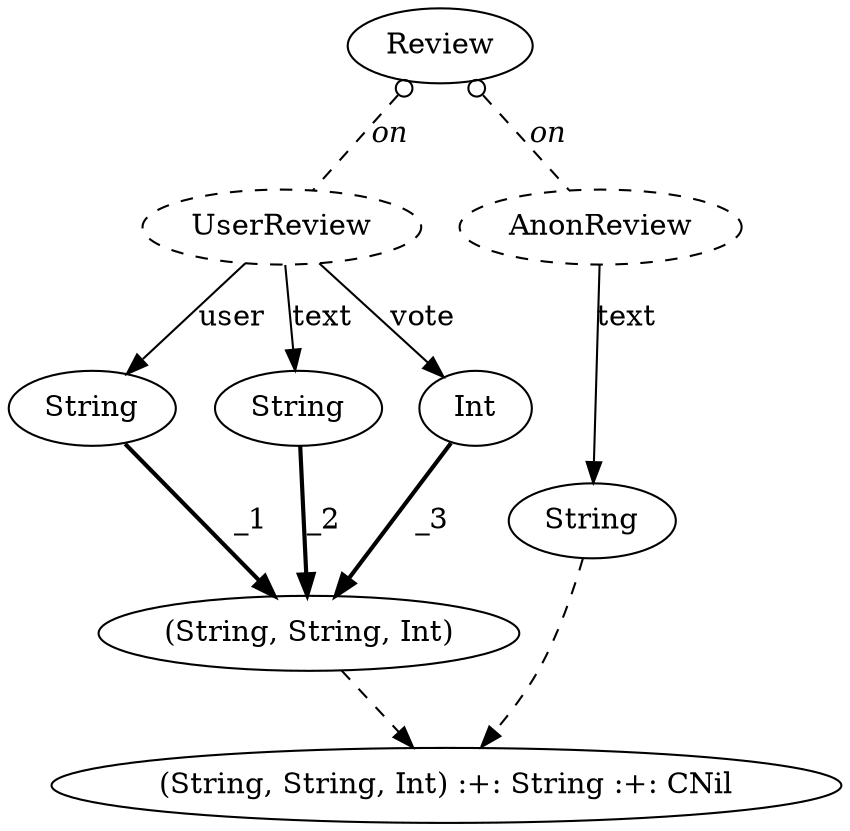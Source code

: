 // Generated with `ToDot(ScalaExprTest.chooseReview)`

digraph {
    Review_1294544513 [label="Review",]
    UserReview_2020758547 [label="UserReview",style=dashed]AnonReview_1510748414 [label="AnonReview",style=dashed]
    edge [style=dashed,dir=back,arrowtail=odot];

    edge [label=<<i>on</i>>,];
    Review_1294544513 -> UserReview_2020758547;

    edge [label=<<i>on</i>>,];
    Review_1294544513 -> AnonReview_1510748414;

    edge [style=solid,dir=forward]; // reset
choose_1255245930 [label="(String, String, Int) :+: String :+: CNil"];

    split_tuple_894575168 [label="(String, String, Int)"];

    String_384492121 [label="String",]

    edge [label="user",];
    UserReview_2020758547 -> String_384492121;


    String_1098996397 [label="String",]

    edge [label="text",];
    UserReview_2020758547 -> String_1098996397;


    Int_2104976670 [label="Int",]

    edge [label="vote",];
    UserReview_2020758547 -> Int_2104976670;


    edge[style=bold];

    edge [label="_1",];
    String_384492121 -> split_tuple_894575168;

    edge [label="_2",];
    String_1098996397 -> split_tuple_894575168;

    edge [label="_3",];
    Int_2104976670 -> split_tuple_894575168;

    edge[style=solid]; // reset

    String_1386894088 [label="String",]

    edge [label="text",];
    AnonReview_1510748414 -> String_1386894088;



    edge [label="",style=dashed];
    split_tuple_894575168 -> choose_1255245930;

    edge [label="",style=dashed];
    String_1386894088 -> choose_1255245930;


}
